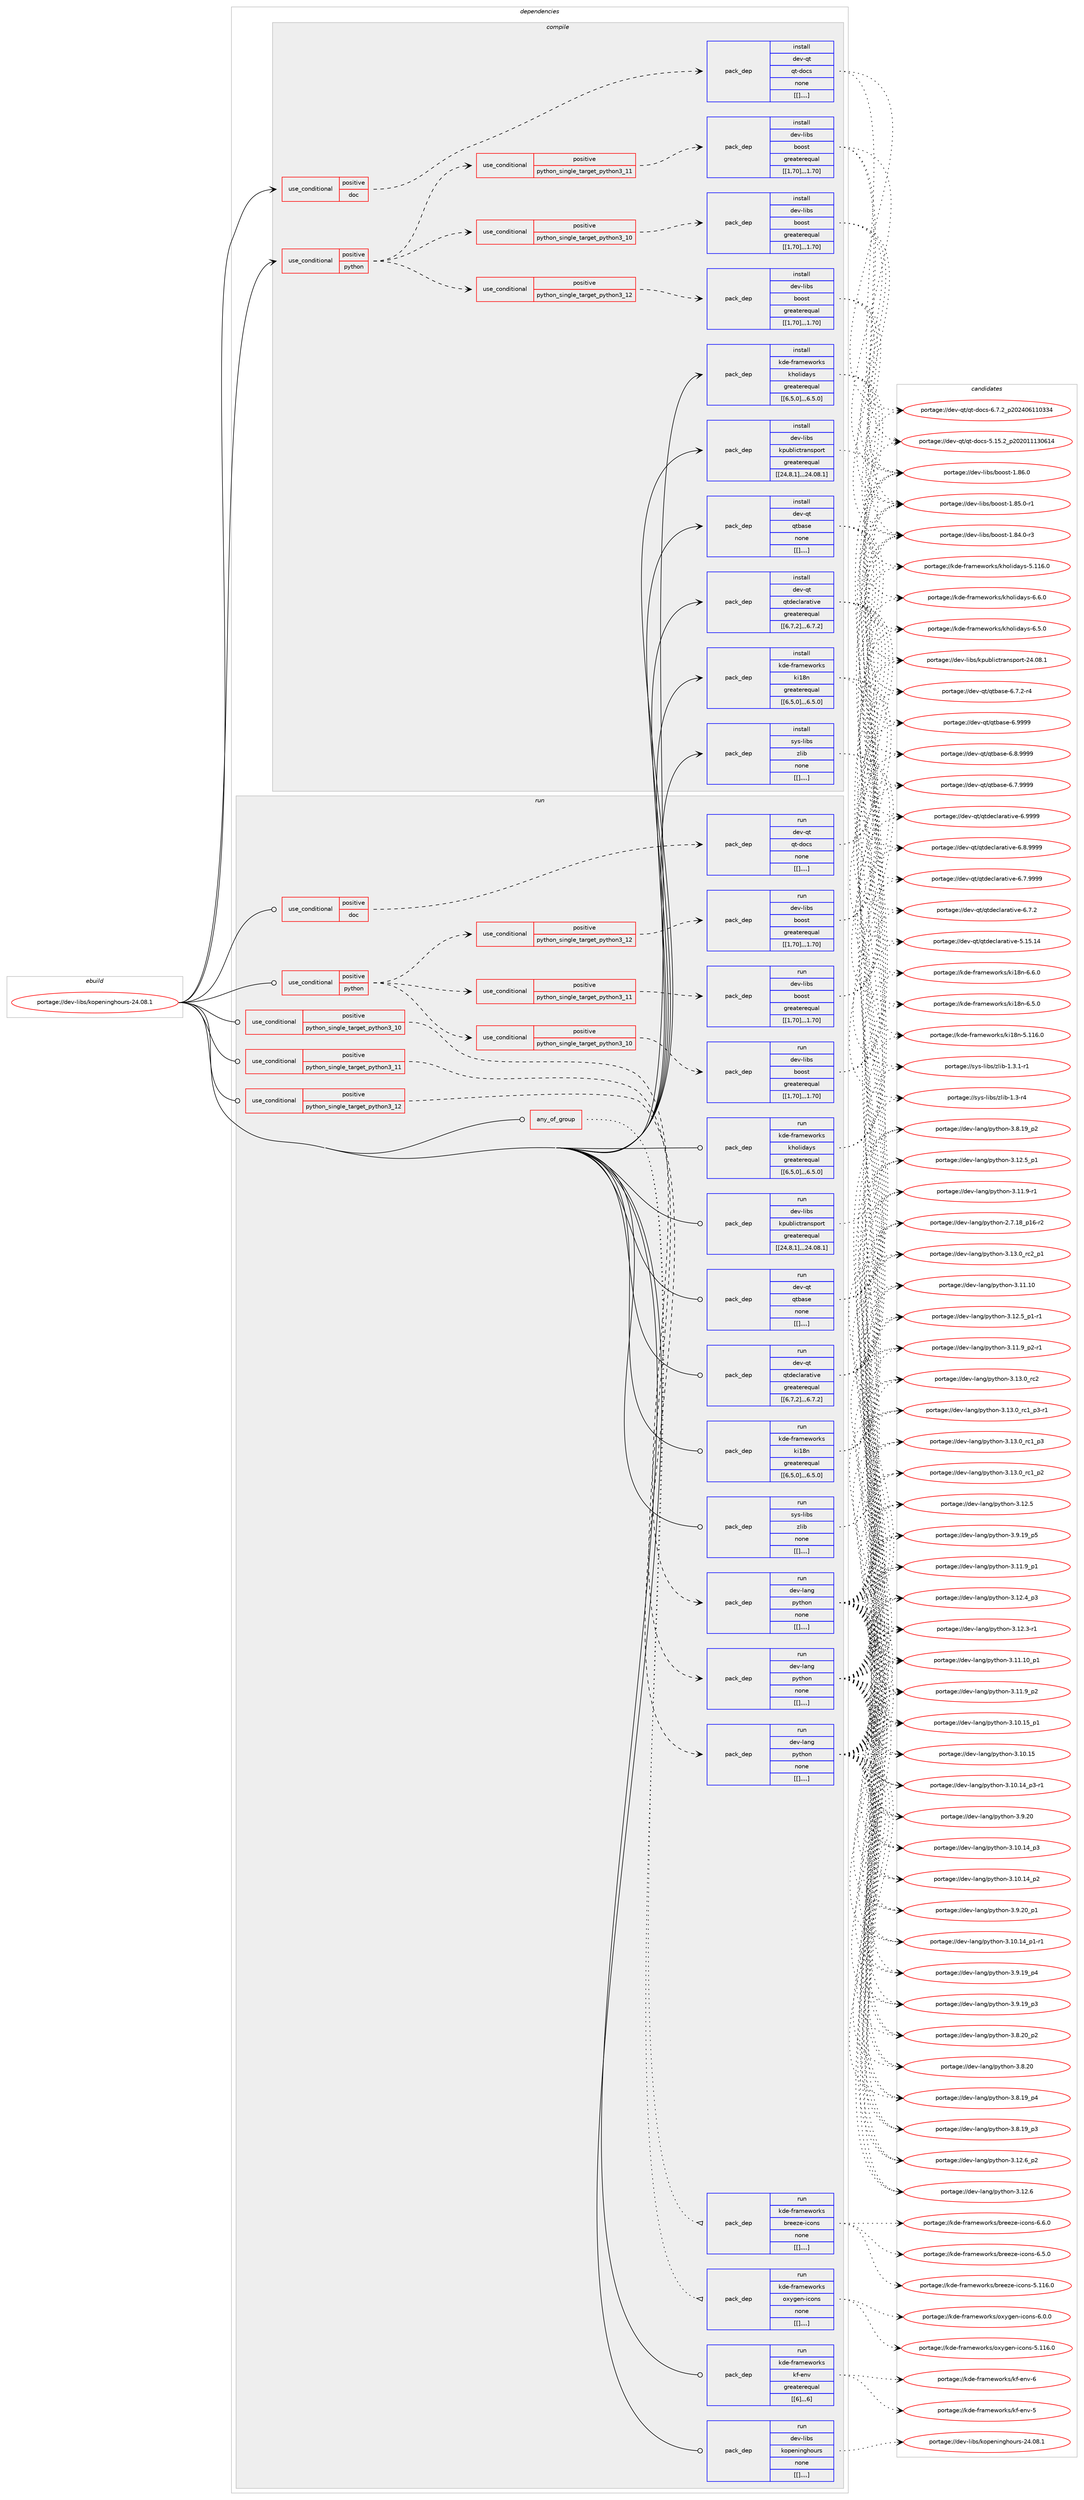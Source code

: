 digraph prolog {

# *************
# Graph options
# *************

newrank=true;
concentrate=true;
compound=true;
graph [rankdir=LR,fontname=Helvetica,fontsize=10,ranksep=1.5];#, ranksep=2.5, nodesep=0.2];
edge  [arrowhead=vee];
node  [fontname=Helvetica,fontsize=10];

# **********
# The ebuild
# **********

subgraph cluster_leftcol {
color=gray;
label=<<i>ebuild</i>>;
id [label="portage://dev-libs/kopeninghours-24.08.1", color=red, width=4, href="../dev-libs/kopeninghours-24.08.1.svg"];
}

# ****************
# The dependencies
# ****************

subgraph cluster_midcol {
color=gray;
label=<<i>dependencies</i>>;
subgraph cluster_compile {
fillcolor="#eeeeee";
style=filled;
label=<<i>compile</i>>;
subgraph cond27352 {
dependency110201 [label=<<TABLE BORDER="0" CELLBORDER="1" CELLSPACING="0" CELLPADDING="4"><TR><TD ROWSPAN="3" CELLPADDING="10">use_conditional</TD></TR><TR><TD>positive</TD></TR><TR><TD>doc</TD></TR></TABLE>>, shape=none, color=red];
subgraph pack81706 {
dependency110202 [label=<<TABLE BORDER="0" CELLBORDER="1" CELLSPACING="0" CELLPADDING="4" WIDTH="220"><TR><TD ROWSPAN="6" CELLPADDING="30">pack_dep</TD></TR><TR><TD WIDTH="110">install</TD></TR><TR><TD>dev-qt</TD></TR><TR><TD>qt-docs</TD></TR><TR><TD>none</TD></TR><TR><TD>[[],,,,]</TD></TR></TABLE>>, shape=none, color=blue];
}
dependency110201:e -> dependency110202:w [weight=20,style="dashed",arrowhead="vee"];
}
id:e -> dependency110201:w [weight=20,style="solid",arrowhead="vee"];
subgraph cond27353 {
dependency110203 [label=<<TABLE BORDER="0" CELLBORDER="1" CELLSPACING="0" CELLPADDING="4"><TR><TD ROWSPAN="3" CELLPADDING="10">use_conditional</TD></TR><TR><TD>positive</TD></TR><TR><TD>python</TD></TR></TABLE>>, shape=none, color=red];
subgraph cond27354 {
dependency110204 [label=<<TABLE BORDER="0" CELLBORDER="1" CELLSPACING="0" CELLPADDING="4"><TR><TD ROWSPAN="3" CELLPADDING="10">use_conditional</TD></TR><TR><TD>positive</TD></TR><TR><TD>python_single_target_python3_10</TD></TR></TABLE>>, shape=none, color=red];
subgraph pack81707 {
dependency110205 [label=<<TABLE BORDER="0" CELLBORDER="1" CELLSPACING="0" CELLPADDING="4" WIDTH="220"><TR><TD ROWSPAN="6" CELLPADDING="30">pack_dep</TD></TR><TR><TD WIDTH="110">install</TD></TR><TR><TD>dev-libs</TD></TR><TR><TD>boost</TD></TR><TR><TD>greaterequal</TD></TR><TR><TD>[[1,70],,,1.70]</TD></TR></TABLE>>, shape=none, color=blue];
}
dependency110204:e -> dependency110205:w [weight=20,style="dashed",arrowhead="vee"];
}
dependency110203:e -> dependency110204:w [weight=20,style="dashed",arrowhead="vee"];
subgraph cond27355 {
dependency110206 [label=<<TABLE BORDER="0" CELLBORDER="1" CELLSPACING="0" CELLPADDING="4"><TR><TD ROWSPAN="3" CELLPADDING="10">use_conditional</TD></TR><TR><TD>positive</TD></TR><TR><TD>python_single_target_python3_11</TD></TR></TABLE>>, shape=none, color=red];
subgraph pack81708 {
dependency110207 [label=<<TABLE BORDER="0" CELLBORDER="1" CELLSPACING="0" CELLPADDING="4" WIDTH="220"><TR><TD ROWSPAN="6" CELLPADDING="30">pack_dep</TD></TR><TR><TD WIDTH="110">install</TD></TR><TR><TD>dev-libs</TD></TR><TR><TD>boost</TD></TR><TR><TD>greaterequal</TD></TR><TR><TD>[[1,70],,,1.70]</TD></TR></TABLE>>, shape=none, color=blue];
}
dependency110206:e -> dependency110207:w [weight=20,style="dashed",arrowhead="vee"];
}
dependency110203:e -> dependency110206:w [weight=20,style="dashed",arrowhead="vee"];
subgraph cond27356 {
dependency110208 [label=<<TABLE BORDER="0" CELLBORDER="1" CELLSPACING="0" CELLPADDING="4"><TR><TD ROWSPAN="3" CELLPADDING="10">use_conditional</TD></TR><TR><TD>positive</TD></TR><TR><TD>python_single_target_python3_12</TD></TR></TABLE>>, shape=none, color=red];
subgraph pack81709 {
dependency110209 [label=<<TABLE BORDER="0" CELLBORDER="1" CELLSPACING="0" CELLPADDING="4" WIDTH="220"><TR><TD ROWSPAN="6" CELLPADDING="30">pack_dep</TD></TR><TR><TD WIDTH="110">install</TD></TR><TR><TD>dev-libs</TD></TR><TR><TD>boost</TD></TR><TR><TD>greaterequal</TD></TR><TR><TD>[[1,70],,,1.70]</TD></TR></TABLE>>, shape=none, color=blue];
}
dependency110208:e -> dependency110209:w [weight=20,style="dashed",arrowhead="vee"];
}
dependency110203:e -> dependency110208:w [weight=20,style="dashed",arrowhead="vee"];
}
id:e -> dependency110203:w [weight=20,style="solid",arrowhead="vee"];
subgraph pack81710 {
dependency110210 [label=<<TABLE BORDER="0" CELLBORDER="1" CELLSPACING="0" CELLPADDING="4" WIDTH="220"><TR><TD ROWSPAN="6" CELLPADDING="30">pack_dep</TD></TR><TR><TD WIDTH="110">install</TD></TR><TR><TD>dev-libs</TD></TR><TR><TD>kpublictransport</TD></TR><TR><TD>greaterequal</TD></TR><TR><TD>[[24,8,1],,,24.08.1]</TD></TR></TABLE>>, shape=none, color=blue];
}
id:e -> dependency110210:w [weight=20,style="solid",arrowhead="vee"];
subgraph pack81711 {
dependency110211 [label=<<TABLE BORDER="0" CELLBORDER="1" CELLSPACING="0" CELLPADDING="4" WIDTH="220"><TR><TD ROWSPAN="6" CELLPADDING="30">pack_dep</TD></TR><TR><TD WIDTH="110">install</TD></TR><TR><TD>dev-qt</TD></TR><TR><TD>qtbase</TD></TR><TR><TD>none</TD></TR><TR><TD>[[],,,,]</TD></TR></TABLE>>, shape=none, color=blue];
}
id:e -> dependency110211:w [weight=20,style="solid",arrowhead="vee"];
subgraph pack81712 {
dependency110212 [label=<<TABLE BORDER="0" CELLBORDER="1" CELLSPACING="0" CELLPADDING="4" WIDTH="220"><TR><TD ROWSPAN="6" CELLPADDING="30">pack_dep</TD></TR><TR><TD WIDTH="110">install</TD></TR><TR><TD>dev-qt</TD></TR><TR><TD>qtdeclarative</TD></TR><TR><TD>greaterequal</TD></TR><TR><TD>[[6,7,2],,,6.7.2]</TD></TR></TABLE>>, shape=none, color=blue];
}
id:e -> dependency110212:w [weight=20,style="solid",arrowhead="vee"];
subgraph pack81713 {
dependency110213 [label=<<TABLE BORDER="0" CELLBORDER="1" CELLSPACING="0" CELLPADDING="4" WIDTH="220"><TR><TD ROWSPAN="6" CELLPADDING="30">pack_dep</TD></TR><TR><TD WIDTH="110">install</TD></TR><TR><TD>kde-frameworks</TD></TR><TR><TD>kholidays</TD></TR><TR><TD>greaterequal</TD></TR><TR><TD>[[6,5,0],,,6.5.0]</TD></TR></TABLE>>, shape=none, color=blue];
}
id:e -> dependency110213:w [weight=20,style="solid",arrowhead="vee"];
subgraph pack81714 {
dependency110214 [label=<<TABLE BORDER="0" CELLBORDER="1" CELLSPACING="0" CELLPADDING="4" WIDTH="220"><TR><TD ROWSPAN="6" CELLPADDING="30">pack_dep</TD></TR><TR><TD WIDTH="110">install</TD></TR><TR><TD>kde-frameworks</TD></TR><TR><TD>ki18n</TD></TR><TR><TD>greaterequal</TD></TR><TR><TD>[[6,5,0],,,6.5.0]</TD></TR></TABLE>>, shape=none, color=blue];
}
id:e -> dependency110214:w [weight=20,style="solid",arrowhead="vee"];
subgraph pack81715 {
dependency110215 [label=<<TABLE BORDER="0" CELLBORDER="1" CELLSPACING="0" CELLPADDING="4" WIDTH="220"><TR><TD ROWSPAN="6" CELLPADDING="30">pack_dep</TD></TR><TR><TD WIDTH="110">install</TD></TR><TR><TD>sys-libs</TD></TR><TR><TD>zlib</TD></TR><TR><TD>none</TD></TR><TR><TD>[[],,,,]</TD></TR></TABLE>>, shape=none, color=blue];
}
id:e -> dependency110215:w [weight=20,style="solid",arrowhead="vee"];
}
subgraph cluster_compileandrun {
fillcolor="#eeeeee";
style=filled;
label=<<i>compile and run</i>>;
}
subgraph cluster_run {
fillcolor="#eeeeee";
style=filled;
label=<<i>run</i>>;
subgraph any993 {
dependency110216 [label=<<TABLE BORDER="0" CELLBORDER="1" CELLSPACING="0" CELLPADDING="4"><TR><TD CELLPADDING="10">any_of_group</TD></TR></TABLE>>, shape=none, color=red];subgraph pack81716 {
dependency110217 [label=<<TABLE BORDER="0" CELLBORDER="1" CELLSPACING="0" CELLPADDING="4" WIDTH="220"><TR><TD ROWSPAN="6" CELLPADDING="30">pack_dep</TD></TR><TR><TD WIDTH="110">run</TD></TR><TR><TD>kde-frameworks</TD></TR><TR><TD>breeze-icons</TD></TR><TR><TD>none</TD></TR><TR><TD>[[],,,,]</TD></TR></TABLE>>, shape=none, color=blue];
}
dependency110216:e -> dependency110217:w [weight=20,style="dotted",arrowhead="oinv"];
subgraph pack81717 {
dependency110218 [label=<<TABLE BORDER="0" CELLBORDER="1" CELLSPACING="0" CELLPADDING="4" WIDTH="220"><TR><TD ROWSPAN="6" CELLPADDING="30">pack_dep</TD></TR><TR><TD WIDTH="110">run</TD></TR><TR><TD>kde-frameworks</TD></TR><TR><TD>oxygen-icons</TD></TR><TR><TD>none</TD></TR><TR><TD>[[],,,,]</TD></TR></TABLE>>, shape=none, color=blue];
}
dependency110216:e -> dependency110218:w [weight=20,style="dotted",arrowhead="oinv"];
}
id:e -> dependency110216:w [weight=20,style="solid",arrowhead="odot"];
subgraph cond27357 {
dependency110219 [label=<<TABLE BORDER="0" CELLBORDER="1" CELLSPACING="0" CELLPADDING="4"><TR><TD ROWSPAN="3" CELLPADDING="10">use_conditional</TD></TR><TR><TD>positive</TD></TR><TR><TD>doc</TD></TR></TABLE>>, shape=none, color=red];
subgraph pack81718 {
dependency110220 [label=<<TABLE BORDER="0" CELLBORDER="1" CELLSPACING="0" CELLPADDING="4" WIDTH="220"><TR><TD ROWSPAN="6" CELLPADDING="30">pack_dep</TD></TR><TR><TD WIDTH="110">run</TD></TR><TR><TD>dev-qt</TD></TR><TR><TD>qt-docs</TD></TR><TR><TD>none</TD></TR><TR><TD>[[],,,,]</TD></TR></TABLE>>, shape=none, color=blue];
}
dependency110219:e -> dependency110220:w [weight=20,style="dashed",arrowhead="vee"];
}
id:e -> dependency110219:w [weight=20,style="solid",arrowhead="odot"];
subgraph cond27358 {
dependency110221 [label=<<TABLE BORDER="0" CELLBORDER="1" CELLSPACING="0" CELLPADDING="4"><TR><TD ROWSPAN="3" CELLPADDING="10">use_conditional</TD></TR><TR><TD>positive</TD></TR><TR><TD>python</TD></TR></TABLE>>, shape=none, color=red];
subgraph cond27359 {
dependency110222 [label=<<TABLE BORDER="0" CELLBORDER="1" CELLSPACING="0" CELLPADDING="4"><TR><TD ROWSPAN="3" CELLPADDING="10">use_conditional</TD></TR><TR><TD>positive</TD></TR><TR><TD>python_single_target_python3_10</TD></TR></TABLE>>, shape=none, color=red];
subgraph pack81719 {
dependency110223 [label=<<TABLE BORDER="0" CELLBORDER="1" CELLSPACING="0" CELLPADDING="4" WIDTH="220"><TR><TD ROWSPAN="6" CELLPADDING="30">pack_dep</TD></TR><TR><TD WIDTH="110">run</TD></TR><TR><TD>dev-libs</TD></TR><TR><TD>boost</TD></TR><TR><TD>greaterequal</TD></TR><TR><TD>[[1,70],,,1.70]</TD></TR></TABLE>>, shape=none, color=blue];
}
dependency110222:e -> dependency110223:w [weight=20,style="dashed",arrowhead="vee"];
}
dependency110221:e -> dependency110222:w [weight=20,style="dashed",arrowhead="vee"];
subgraph cond27360 {
dependency110224 [label=<<TABLE BORDER="0" CELLBORDER="1" CELLSPACING="0" CELLPADDING="4"><TR><TD ROWSPAN="3" CELLPADDING="10">use_conditional</TD></TR><TR><TD>positive</TD></TR><TR><TD>python_single_target_python3_11</TD></TR></TABLE>>, shape=none, color=red];
subgraph pack81720 {
dependency110225 [label=<<TABLE BORDER="0" CELLBORDER="1" CELLSPACING="0" CELLPADDING="4" WIDTH="220"><TR><TD ROWSPAN="6" CELLPADDING="30">pack_dep</TD></TR><TR><TD WIDTH="110">run</TD></TR><TR><TD>dev-libs</TD></TR><TR><TD>boost</TD></TR><TR><TD>greaterequal</TD></TR><TR><TD>[[1,70],,,1.70]</TD></TR></TABLE>>, shape=none, color=blue];
}
dependency110224:e -> dependency110225:w [weight=20,style="dashed",arrowhead="vee"];
}
dependency110221:e -> dependency110224:w [weight=20,style="dashed",arrowhead="vee"];
subgraph cond27361 {
dependency110226 [label=<<TABLE BORDER="0" CELLBORDER="1" CELLSPACING="0" CELLPADDING="4"><TR><TD ROWSPAN="3" CELLPADDING="10">use_conditional</TD></TR><TR><TD>positive</TD></TR><TR><TD>python_single_target_python3_12</TD></TR></TABLE>>, shape=none, color=red];
subgraph pack81721 {
dependency110227 [label=<<TABLE BORDER="0" CELLBORDER="1" CELLSPACING="0" CELLPADDING="4" WIDTH="220"><TR><TD ROWSPAN="6" CELLPADDING="30">pack_dep</TD></TR><TR><TD WIDTH="110">run</TD></TR><TR><TD>dev-libs</TD></TR><TR><TD>boost</TD></TR><TR><TD>greaterequal</TD></TR><TR><TD>[[1,70],,,1.70]</TD></TR></TABLE>>, shape=none, color=blue];
}
dependency110226:e -> dependency110227:w [weight=20,style="dashed",arrowhead="vee"];
}
dependency110221:e -> dependency110226:w [weight=20,style="dashed",arrowhead="vee"];
}
id:e -> dependency110221:w [weight=20,style="solid",arrowhead="odot"];
subgraph cond27362 {
dependency110228 [label=<<TABLE BORDER="0" CELLBORDER="1" CELLSPACING="0" CELLPADDING="4"><TR><TD ROWSPAN="3" CELLPADDING="10">use_conditional</TD></TR><TR><TD>positive</TD></TR><TR><TD>python_single_target_python3_10</TD></TR></TABLE>>, shape=none, color=red];
subgraph pack81722 {
dependency110229 [label=<<TABLE BORDER="0" CELLBORDER="1" CELLSPACING="0" CELLPADDING="4" WIDTH="220"><TR><TD ROWSPAN="6" CELLPADDING="30">pack_dep</TD></TR><TR><TD WIDTH="110">run</TD></TR><TR><TD>dev-lang</TD></TR><TR><TD>python</TD></TR><TR><TD>none</TD></TR><TR><TD>[[],,,,]</TD></TR></TABLE>>, shape=none, color=blue];
}
dependency110228:e -> dependency110229:w [weight=20,style="dashed",arrowhead="vee"];
}
id:e -> dependency110228:w [weight=20,style="solid",arrowhead="odot"];
subgraph cond27363 {
dependency110230 [label=<<TABLE BORDER="0" CELLBORDER="1" CELLSPACING="0" CELLPADDING="4"><TR><TD ROWSPAN="3" CELLPADDING="10">use_conditional</TD></TR><TR><TD>positive</TD></TR><TR><TD>python_single_target_python3_11</TD></TR></TABLE>>, shape=none, color=red];
subgraph pack81723 {
dependency110231 [label=<<TABLE BORDER="0" CELLBORDER="1" CELLSPACING="0" CELLPADDING="4" WIDTH="220"><TR><TD ROWSPAN="6" CELLPADDING="30">pack_dep</TD></TR><TR><TD WIDTH="110">run</TD></TR><TR><TD>dev-lang</TD></TR><TR><TD>python</TD></TR><TR><TD>none</TD></TR><TR><TD>[[],,,,]</TD></TR></TABLE>>, shape=none, color=blue];
}
dependency110230:e -> dependency110231:w [weight=20,style="dashed",arrowhead="vee"];
}
id:e -> dependency110230:w [weight=20,style="solid",arrowhead="odot"];
subgraph cond27364 {
dependency110232 [label=<<TABLE BORDER="0" CELLBORDER="1" CELLSPACING="0" CELLPADDING="4"><TR><TD ROWSPAN="3" CELLPADDING="10">use_conditional</TD></TR><TR><TD>positive</TD></TR><TR><TD>python_single_target_python3_12</TD></TR></TABLE>>, shape=none, color=red];
subgraph pack81724 {
dependency110233 [label=<<TABLE BORDER="0" CELLBORDER="1" CELLSPACING="0" CELLPADDING="4" WIDTH="220"><TR><TD ROWSPAN="6" CELLPADDING="30">pack_dep</TD></TR><TR><TD WIDTH="110">run</TD></TR><TR><TD>dev-lang</TD></TR><TR><TD>python</TD></TR><TR><TD>none</TD></TR><TR><TD>[[],,,,]</TD></TR></TABLE>>, shape=none, color=blue];
}
dependency110232:e -> dependency110233:w [weight=20,style="dashed",arrowhead="vee"];
}
id:e -> dependency110232:w [weight=20,style="solid",arrowhead="odot"];
subgraph pack81725 {
dependency110234 [label=<<TABLE BORDER="0" CELLBORDER="1" CELLSPACING="0" CELLPADDING="4" WIDTH="220"><TR><TD ROWSPAN="6" CELLPADDING="30">pack_dep</TD></TR><TR><TD WIDTH="110">run</TD></TR><TR><TD>dev-libs</TD></TR><TR><TD>kpublictransport</TD></TR><TR><TD>greaterequal</TD></TR><TR><TD>[[24,8,1],,,24.08.1]</TD></TR></TABLE>>, shape=none, color=blue];
}
id:e -> dependency110234:w [weight=20,style="solid",arrowhead="odot"];
subgraph pack81726 {
dependency110235 [label=<<TABLE BORDER="0" CELLBORDER="1" CELLSPACING="0" CELLPADDING="4" WIDTH="220"><TR><TD ROWSPAN="6" CELLPADDING="30">pack_dep</TD></TR><TR><TD WIDTH="110">run</TD></TR><TR><TD>dev-qt</TD></TR><TR><TD>qtbase</TD></TR><TR><TD>none</TD></TR><TR><TD>[[],,,,]</TD></TR></TABLE>>, shape=none, color=blue];
}
id:e -> dependency110235:w [weight=20,style="solid",arrowhead="odot"];
subgraph pack81727 {
dependency110236 [label=<<TABLE BORDER="0" CELLBORDER="1" CELLSPACING="0" CELLPADDING="4" WIDTH="220"><TR><TD ROWSPAN="6" CELLPADDING="30">pack_dep</TD></TR><TR><TD WIDTH="110">run</TD></TR><TR><TD>dev-qt</TD></TR><TR><TD>qtdeclarative</TD></TR><TR><TD>greaterequal</TD></TR><TR><TD>[[6,7,2],,,6.7.2]</TD></TR></TABLE>>, shape=none, color=blue];
}
id:e -> dependency110236:w [weight=20,style="solid",arrowhead="odot"];
subgraph pack81728 {
dependency110237 [label=<<TABLE BORDER="0" CELLBORDER="1" CELLSPACING="0" CELLPADDING="4" WIDTH="220"><TR><TD ROWSPAN="6" CELLPADDING="30">pack_dep</TD></TR><TR><TD WIDTH="110">run</TD></TR><TR><TD>kde-frameworks</TD></TR><TR><TD>kf-env</TD></TR><TR><TD>greaterequal</TD></TR><TR><TD>[[6],,,6]</TD></TR></TABLE>>, shape=none, color=blue];
}
id:e -> dependency110237:w [weight=20,style="solid",arrowhead="odot"];
subgraph pack81729 {
dependency110238 [label=<<TABLE BORDER="0" CELLBORDER="1" CELLSPACING="0" CELLPADDING="4" WIDTH="220"><TR><TD ROWSPAN="6" CELLPADDING="30">pack_dep</TD></TR><TR><TD WIDTH="110">run</TD></TR><TR><TD>kde-frameworks</TD></TR><TR><TD>kholidays</TD></TR><TR><TD>greaterequal</TD></TR><TR><TD>[[6,5,0],,,6.5.0]</TD></TR></TABLE>>, shape=none, color=blue];
}
id:e -> dependency110238:w [weight=20,style="solid",arrowhead="odot"];
subgraph pack81730 {
dependency110239 [label=<<TABLE BORDER="0" CELLBORDER="1" CELLSPACING="0" CELLPADDING="4" WIDTH="220"><TR><TD ROWSPAN="6" CELLPADDING="30">pack_dep</TD></TR><TR><TD WIDTH="110">run</TD></TR><TR><TD>kde-frameworks</TD></TR><TR><TD>ki18n</TD></TR><TR><TD>greaterequal</TD></TR><TR><TD>[[6,5,0],,,6.5.0]</TD></TR></TABLE>>, shape=none, color=blue];
}
id:e -> dependency110239:w [weight=20,style="solid",arrowhead="odot"];
subgraph pack81731 {
dependency110240 [label=<<TABLE BORDER="0" CELLBORDER="1" CELLSPACING="0" CELLPADDING="4" WIDTH="220"><TR><TD ROWSPAN="6" CELLPADDING="30">pack_dep</TD></TR><TR><TD WIDTH="110">run</TD></TR><TR><TD>sys-libs</TD></TR><TR><TD>zlib</TD></TR><TR><TD>none</TD></TR><TR><TD>[[],,,,]</TD></TR></TABLE>>, shape=none, color=blue];
}
id:e -> dependency110240:w [weight=20,style="solid",arrowhead="odot"];
subgraph pack81732 {
dependency110241 [label=<<TABLE BORDER="0" CELLBORDER="1" CELLSPACING="0" CELLPADDING="4" WIDTH="220"><TR><TD ROWSPAN="6" CELLPADDING="30">pack_dep</TD></TR><TR><TD WIDTH="110">run</TD></TR><TR><TD>dev-libs</TD></TR><TR><TD>kopeninghours</TD></TR><TR><TD>none</TD></TR><TR><TD>[[],,,,]</TD></TR></TABLE>>, shape=none, color=blue];
}
id:e -> dependency110241:w [weight=20,style="solid",arrowhead="odot"];
}
}

# **************
# The candidates
# **************

subgraph cluster_choices {
rank=same;
color=gray;
label=<<i>candidates</i>>;

subgraph choice81706 {
color=black;
nodesep=1;
choice1001011184511311647113116451001119911545544655465095112504850524854494948515152 [label="portage://dev-qt/qt-docs-6.7.2_p202406110334", color=red, width=4,href="../dev-qt/qt-docs-6.7.2_p202406110334.svg"];
choice100101118451131164711311645100111991154553464953465095112504850484949495148544952 [label="portage://dev-qt/qt-docs-5.15.2_p202011130614", color=red, width=4,href="../dev-qt/qt-docs-5.15.2_p202011130614.svg"];
dependency110202:e -> choice1001011184511311647113116451001119911545544655465095112504850524854494948515152:w [style=dotted,weight="100"];
dependency110202:e -> choice100101118451131164711311645100111991154553464953465095112504850484949495148544952:w [style=dotted,weight="100"];
}
subgraph choice81707 {
color=black;
nodesep=1;
choice1001011184510810598115479811111111511645494656544648 [label="portage://dev-libs/boost-1.86.0", color=red, width=4,href="../dev-libs/boost-1.86.0.svg"];
choice10010111845108105981154798111111115116454946565346484511449 [label="portage://dev-libs/boost-1.85.0-r1", color=red, width=4,href="../dev-libs/boost-1.85.0-r1.svg"];
choice10010111845108105981154798111111115116454946565246484511451 [label="portage://dev-libs/boost-1.84.0-r3", color=red, width=4,href="../dev-libs/boost-1.84.0-r3.svg"];
dependency110205:e -> choice1001011184510810598115479811111111511645494656544648:w [style=dotted,weight="100"];
dependency110205:e -> choice10010111845108105981154798111111115116454946565346484511449:w [style=dotted,weight="100"];
dependency110205:e -> choice10010111845108105981154798111111115116454946565246484511451:w [style=dotted,weight="100"];
}
subgraph choice81708 {
color=black;
nodesep=1;
choice1001011184510810598115479811111111511645494656544648 [label="portage://dev-libs/boost-1.86.0", color=red, width=4,href="../dev-libs/boost-1.86.0.svg"];
choice10010111845108105981154798111111115116454946565346484511449 [label="portage://dev-libs/boost-1.85.0-r1", color=red, width=4,href="../dev-libs/boost-1.85.0-r1.svg"];
choice10010111845108105981154798111111115116454946565246484511451 [label="portage://dev-libs/boost-1.84.0-r3", color=red, width=4,href="../dev-libs/boost-1.84.0-r3.svg"];
dependency110207:e -> choice1001011184510810598115479811111111511645494656544648:w [style=dotted,weight="100"];
dependency110207:e -> choice10010111845108105981154798111111115116454946565346484511449:w [style=dotted,weight="100"];
dependency110207:e -> choice10010111845108105981154798111111115116454946565246484511451:w [style=dotted,weight="100"];
}
subgraph choice81709 {
color=black;
nodesep=1;
choice1001011184510810598115479811111111511645494656544648 [label="portage://dev-libs/boost-1.86.0", color=red, width=4,href="../dev-libs/boost-1.86.0.svg"];
choice10010111845108105981154798111111115116454946565346484511449 [label="portage://dev-libs/boost-1.85.0-r1", color=red, width=4,href="../dev-libs/boost-1.85.0-r1.svg"];
choice10010111845108105981154798111111115116454946565246484511451 [label="portage://dev-libs/boost-1.84.0-r3", color=red, width=4,href="../dev-libs/boost-1.84.0-r3.svg"];
dependency110209:e -> choice1001011184510810598115479811111111511645494656544648:w [style=dotted,weight="100"];
dependency110209:e -> choice10010111845108105981154798111111115116454946565346484511449:w [style=dotted,weight="100"];
dependency110209:e -> choice10010111845108105981154798111111115116454946565246484511451:w [style=dotted,weight="100"];
}
subgraph choice81710 {
color=black;
nodesep=1;
choice1001011184510810598115471071121179810810599116114971101151121111141164550524648564649 [label="portage://dev-libs/kpublictransport-24.08.1", color=red, width=4,href="../dev-libs/kpublictransport-24.08.1.svg"];
dependency110210:e -> choice1001011184510810598115471071121179810810599116114971101151121111141164550524648564649:w [style=dotted,weight="100"];
}
subgraph choice81711 {
color=black;
nodesep=1;
choice1001011184511311647113116989711510145544657575757 [label="portage://dev-qt/qtbase-6.9999", color=red, width=4,href="../dev-qt/qtbase-6.9999.svg"];
choice10010111845113116471131169897115101455446564657575757 [label="portage://dev-qt/qtbase-6.8.9999", color=red, width=4,href="../dev-qt/qtbase-6.8.9999.svg"];
choice10010111845113116471131169897115101455446554657575757 [label="portage://dev-qt/qtbase-6.7.9999", color=red, width=4,href="../dev-qt/qtbase-6.7.9999.svg"];
choice100101118451131164711311698971151014554465546504511452 [label="portage://dev-qt/qtbase-6.7.2-r4", color=red, width=4,href="../dev-qt/qtbase-6.7.2-r4.svg"];
dependency110211:e -> choice1001011184511311647113116989711510145544657575757:w [style=dotted,weight="100"];
dependency110211:e -> choice10010111845113116471131169897115101455446564657575757:w [style=dotted,weight="100"];
dependency110211:e -> choice10010111845113116471131169897115101455446554657575757:w [style=dotted,weight="100"];
dependency110211:e -> choice100101118451131164711311698971151014554465546504511452:w [style=dotted,weight="100"];
}
subgraph choice81712 {
color=black;
nodesep=1;
choice100101118451131164711311610010199108971149711610511810145544657575757 [label="portage://dev-qt/qtdeclarative-6.9999", color=red, width=4,href="../dev-qt/qtdeclarative-6.9999.svg"];
choice1001011184511311647113116100101991089711497116105118101455446564657575757 [label="portage://dev-qt/qtdeclarative-6.8.9999", color=red, width=4,href="../dev-qt/qtdeclarative-6.8.9999.svg"];
choice1001011184511311647113116100101991089711497116105118101455446554657575757 [label="portage://dev-qt/qtdeclarative-6.7.9999", color=red, width=4,href="../dev-qt/qtdeclarative-6.7.9999.svg"];
choice1001011184511311647113116100101991089711497116105118101455446554650 [label="portage://dev-qt/qtdeclarative-6.7.2", color=red, width=4,href="../dev-qt/qtdeclarative-6.7.2.svg"];
choice10010111845113116471131161001019910897114971161051181014553464953464952 [label="portage://dev-qt/qtdeclarative-5.15.14", color=red, width=4,href="../dev-qt/qtdeclarative-5.15.14.svg"];
dependency110212:e -> choice100101118451131164711311610010199108971149711610511810145544657575757:w [style=dotted,weight="100"];
dependency110212:e -> choice1001011184511311647113116100101991089711497116105118101455446564657575757:w [style=dotted,weight="100"];
dependency110212:e -> choice1001011184511311647113116100101991089711497116105118101455446554657575757:w [style=dotted,weight="100"];
dependency110212:e -> choice1001011184511311647113116100101991089711497116105118101455446554650:w [style=dotted,weight="100"];
dependency110212:e -> choice10010111845113116471131161001019910897114971161051181014553464953464952:w [style=dotted,weight="100"];
}
subgraph choice81713 {
color=black;
nodesep=1;
choice10710010145102114971091011191111141071154710710411110810510097121115455446544648 [label="portage://kde-frameworks/kholidays-6.6.0", color=red, width=4,href="../kde-frameworks/kholidays-6.6.0.svg"];
choice10710010145102114971091011191111141071154710710411110810510097121115455446534648 [label="portage://kde-frameworks/kholidays-6.5.0", color=red, width=4,href="../kde-frameworks/kholidays-6.5.0.svg"];
choice107100101451021149710910111911111410711547107104111108105100971211154553464949544648 [label="portage://kde-frameworks/kholidays-5.116.0", color=red, width=4,href="../kde-frameworks/kholidays-5.116.0.svg"];
dependency110213:e -> choice10710010145102114971091011191111141071154710710411110810510097121115455446544648:w [style=dotted,weight="100"];
dependency110213:e -> choice10710010145102114971091011191111141071154710710411110810510097121115455446534648:w [style=dotted,weight="100"];
dependency110213:e -> choice107100101451021149710910111911111410711547107104111108105100971211154553464949544648:w [style=dotted,weight="100"];
}
subgraph choice81714 {
color=black;
nodesep=1;
choice1071001014510211497109101119111114107115471071054956110455446544648 [label="portage://kde-frameworks/ki18n-6.6.0", color=red, width=4,href="../kde-frameworks/ki18n-6.6.0.svg"];
choice1071001014510211497109101119111114107115471071054956110455446534648 [label="portage://kde-frameworks/ki18n-6.5.0", color=red, width=4,href="../kde-frameworks/ki18n-6.5.0.svg"];
choice10710010145102114971091011191111141071154710710549561104553464949544648 [label="portage://kde-frameworks/ki18n-5.116.0", color=red, width=4,href="../kde-frameworks/ki18n-5.116.0.svg"];
dependency110214:e -> choice1071001014510211497109101119111114107115471071054956110455446544648:w [style=dotted,weight="100"];
dependency110214:e -> choice1071001014510211497109101119111114107115471071054956110455446534648:w [style=dotted,weight="100"];
dependency110214:e -> choice10710010145102114971091011191111141071154710710549561104553464949544648:w [style=dotted,weight="100"];
}
subgraph choice81715 {
color=black;
nodesep=1;
choice115121115451081059811547122108105984549465146494511449 [label="portage://sys-libs/zlib-1.3.1-r1", color=red, width=4,href="../sys-libs/zlib-1.3.1-r1.svg"];
choice11512111545108105981154712210810598454946514511452 [label="portage://sys-libs/zlib-1.3-r4", color=red, width=4,href="../sys-libs/zlib-1.3-r4.svg"];
dependency110215:e -> choice115121115451081059811547122108105984549465146494511449:w [style=dotted,weight="100"];
dependency110215:e -> choice11512111545108105981154712210810598454946514511452:w [style=dotted,weight="100"];
}
subgraph choice81716 {
color=black;
nodesep=1;
choice107100101451021149710910111911111410711547981141011011221014510599111110115455446544648 [label="portage://kde-frameworks/breeze-icons-6.6.0", color=red, width=4,href="../kde-frameworks/breeze-icons-6.6.0.svg"];
choice107100101451021149710910111911111410711547981141011011221014510599111110115455446534648 [label="portage://kde-frameworks/breeze-icons-6.5.0", color=red, width=4,href="../kde-frameworks/breeze-icons-6.5.0.svg"];
choice1071001014510211497109101119111114107115479811410110112210145105991111101154553464949544648 [label="portage://kde-frameworks/breeze-icons-5.116.0", color=red, width=4,href="../kde-frameworks/breeze-icons-5.116.0.svg"];
dependency110217:e -> choice107100101451021149710910111911111410711547981141011011221014510599111110115455446544648:w [style=dotted,weight="100"];
dependency110217:e -> choice107100101451021149710910111911111410711547981141011011221014510599111110115455446534648:w [style=dotted,weight="100"];
dependency110217:e -> choice1071001014510211497109101119111114107115479811410110112210145105991111101154553464949544648:w [style=dotted,weight="100"];
}
subgraph choice81717 {
color=black;
nodesep=1;
choice1071001014510211497109101119111114107115471111201211031011104510599111110115455446484648 [label="portage://kde-frameworks/oxygen-icons-6.0.0", color=red, width=4,href="../kde-frameworks/oxygen-icons-6.0.0.svg"];
choice10710010145102114971091011191111141071154711112012110310111045105991111101154553464949544648 [label="portage://kde-frameworks/oxygen-icons-5.116.0", color=red, width=4,href="../kde-frameworks/oxygen-icons-5.116.0.svg"];
dependency110218:e -> choice1071001014510211497109101119111114107115471111201211031011104510599111110115455446484648:w [style=dotted,weight="100"];
dependency110218:e -> choice10710010145102114971091011191111141071154711112012110310111045105991111101154553464949544648:w [style=dotted,weight="100"];
}
subgraph choice81718 {
color=black;
nodesep=1;
choice1001011184511311647113116451001119911545544655465095112504850524854494948515152 [label="portage://dev-qt/qt-docs-6.7.2_p202406110334", color=red, width=4,href="../dev-qt/qt-docs-6.7.2_p202406110334.svg"];
choice100101118451131164711311645100111991154553464953465095112504850484949495148544952 [label="portage://dev-qt/qt-docs-5.15.2_p202011130614", color=red, width=4,href="../dev-qt/qt-docs-5.15.2_p202011130614.svg"];
dependency110220:e -> choice1001011184511311647113116451001119911545544655465095112504850524854494948515152:w [style=dotted,weight="100"];
dependency110220:e -> choice100101118451131164711311645100111991154553464953465095112504850484949495148544952:w [style=dotted,weight="100"];
}
subgraph choice81719 {
color=black;
nodesep=1;
choice1001011184510810598115479811111111511645494656544648 [label="portage://dev-libs/boost-1.86.0", color=red, width=4,href="../dev-libs/boost-1.86.0.svg"];
choice10010111845108105981154798111111115116454946565346484511449 [label="portage://dev-libs/boost-1.85.0-r1", color=red, width=4,href="../dev-libs/boost-1.85.0-r1.svg"];
choice10010111845108105981154798111111115116454946565246484511451 [label="portage://dev-libs/boost-1.84.0-r3", color=red, width=4,href="../dev-libs/boost-1.84.0-r3.svg"];
dependency110223:e -> choice1001011184510810598115479811111111511645494656544648:w [style=dotted,weight="100"];
dependency110223:e -> choice10010111845108105981154798111111115116454946565346484511449:w [style=dotted,weight="100"];
dependency110223:e -> choice10010111845108105981154798111111115116454946565246484511451:w [style=dotted,weight="100"];
}
subgraph choice81720 {
color=black;
nodesep=1;
choice1001011184510810598115479811111111511645494656544648 [label="portage://dev-libs/boost-1.86.0", color=red, width=4,href="../dev-libs/boost-1.86.0.svg"];
choice10010111845108105981154798111111115116454946565346484511449 [label="portage://dev-libs/boost-1.85.0-r1", color=red, width=4,href="../dev-libs/boost-1.85.0-r1.svg"];
choice10010111845108105981154798111111115116454946565246484511451 [label="portage://dev-libs/boost-1.84.0-r3", color=red, width=4,href="../dev-libs/boost-1.84.0-r3.svg"];
dependency110225:e -> choice1001011184510810598115479811111111511645494656544648:w [style=dotted,weight="100"];
dependency110225:e -> choice10010111845108105981154798111111115116454946565346484511449:w [style=dotted,weight="100"];
dependency110225:e -> choice10010111845108105981154798111111115116454946565246484511451:w [style=dotted,weight="100"];
}
subgraph choice81721 {
color=black;
nodesep=1;
choice1001011184510810598115479811111111511645494656544648 [label="portage://dev-libs/boost-1.86.0", color=red, width=4,href="../dev-libs/boost-1.86.0.svg"];
choice10010111845108105981154798111111115116454946565346484511449 [label="portage://dev-libs/boost-1.85.0-r1", color=red, width=4,href="../dev-libs/boost-1.85.0-r1.svg"];
choice10010111845108105981154798111111115116454946565246484511451 [label="portage://dev-libs/boost-1.84.0-r3", color=red, width=4,href="../dev-libs/boost-1.84.0-r3.svg"];
dependency110227:e -> choice1001011184510810598115479811111111511645494656544648:w [style=dotted,weight="100"];
dependency110227:e -> choice10010111845108105981154798111111115116454946565346484511449:w [style=dotted,weight="100"];
dependency110227:e -> choice10010111845108105981154798111111115116454946565246484511451:w [style=dotted,weight="100"];
}
subgraph choice81722 {
color=black;
nodesep=1;
choice100101118451089711010347112121116104111110455146495146489511499509511249 [label="portage://dev-lang/python-3.13.0_rc2_p1", color=red, width=4,href="../dev-lang/python-3.13.0_rc2_p1.svg"];
choice10010111845108971101034711212111610411111045514649514648951149950 [label="portage://dev-lang/python-3.13.0_rc2", color=red, width=4,href="../dev-lang/python-3.13.0_rc2.svg"];
choice1001011184510897110103471121211161041111104551464951464895114994995112514511449 [label="portage://dev-lang/python-3.13.0_rc1_p3-r1", color=red, width=4,href="../dev-lang/python-3.13.0_rc1_p3-r1.svg"];
choice100101118451089711010347112121116104111110455146495146489511499499511251 [label="portage://dev-lang/python-3.13.0_rc1_p3", color=red, width=4,href="../dev-lang/python-3.13.0_rc1_p3.svg"];
choice100101118451089711010347112121116104111110455146495146489511499499511250 [label="portage://dev-lang/python-3.13.0_rc1_p2", color=red, width=4,href="../dev-lang/python-3.13.0_rc1_p2.svg"];
choice100101118451089711010347112121116104111110455146495046549511250 [label="portage://dev-lang/python-3.12.6_p2", color=red, width=4,href="../dev-lang/python-3.12.6_p2.svg"];
choice10010111845108971101034711212111610411111045514649504654 [label="portage://dev-lang/python-3.12.6", color=red, width=4,href="../dev-lang/python-3.12.6.svg"];
choice1001011184510897110103471121211161041111104551464950465395112494511449 [label="portage://dev-lang/python-3.12.5_p1-r1", color=red, width=4,href="../dev-lang/python-3.12.5_p1-r1.svg"];
choice100101118451089711010347112121116104111110455146495046539511249 [label="portage://dev-lang/python-3.12.5_p1", color=red, width=4,href="../dev-lang/python-3.12.5_p1.svg"];
choice10010111845108971101034711212111610411111045514649504653 [label="portage://dev-lang/python-3.12.5", color=red, width=4,href="../dev-lang/python-3.12.5.svg"];
choice100101118451089711010347112121116104111110455146495046529511251 [label="portage://dev-lang/python-3.12.4_p3", color=red, width=4,href="../dev-lang/python-3.12.4_p3.svg"];
choice100101118451089711010347112121116104111110455146495046514511449 [label="portage://dev-lang/python-3.12.3-r1", color=red, width=4,href="../dev-lang/python-3.12.3-r1.svg"];
choice10010111845108971101034711212111610411111045514649494649489511249 [label="portage://dev-lang/python-3.11.10_p1", color=red, width=4,href="../dev-lang/python-3.11.10_p1.svg"];
choice1001011184510897110103471121211161041111104551464949464948 [label="portage://dev-lang/python-3.11.10", color=red, width=4,href="../dev-lang/python-3.11.10.svg"];
choice1001011184510897110103471121211161041111104551464949465795112504511449 [label="portage://dev-lang/python-3.11.9_p2-r1", color=red, width=4,href="../dev-lang/python-3.11.9_p2-r1.svg"];
choice100101118451089711010347112121116104111110455146494946579511250 [label="portage://dev-lang/python-3.11.9_p2", color=red, width=4,href="../dev-lang/python-3.11.9_p2.svg"];
choice100101118451089711010347112121116104111110455146494946579511249 [label="portage://dev-lang/python-3.11.9_p1", color=red, width=4,href="../dev-lang/python-3.11.9_p1.svg"];
choice100101118451089711010347112121116104111110455146494946574511449 [label="portage://dev-lang/python-3.11.9-r1", color=red, width=4,href="../dev-lang/python-3.11.9-r1.svg"];
choice10010111845108971101034711212111610411111045514649484649539511249 [label="portage://dev-lang/python-3.10.15_p1", color=red, width=4,href="../dev-lang/python-3.10.15_p1.svg"];
choice1001011184510897110103471121211161041111104551464948464953 [label="portage://dev-lang/python-3.10.15", color=red, width=4,href="../dev-lang/python-3.10.15.svg"];
choice100101118451089711010347112121116104111110455146494846495295112514511449 [label="portage://dev-lang/python-3.10.14_p3-r1", color=red, width=4,href="../dev-lang/python-3.10.14_p3-r1.svg"];
choice10010111845108971101034711212111610411111045514649484649529511251 [label="portage://dev-lang/python-3.10.14_p3", color=red, width=4,href="../dev-lang/python-3.10.14_p3.svg"];
choice10010111845108971101034711212111610411111045514649484649529511250 [label="portage://dev-lang/python-3.10.14_p2", color=red, width=4,href="../dev-lang/python-3.10.14_p2.svg"];
choice100101118451089711010347112121116104111110455146494846495295112494511449 [label="portage://dev-lang/python-3.10.14_p1-r1", color=red, width=4,href="../dev-lang/python-3.10.14_p1-r1.svg"];
choice100101118451089711010347112121116104111110455146574650489511249 [label="portage://dev-lang/python-3.9.20_p1", color=red, width=4,href="../dev-lang/python-3.9.20_p1.svg"];
choice10010111845108971101034711212111610411111045514657465048 [label="portage://dev-lang/python-3.9.20", color=red, width=4,href="../dev-lang/python-3.9.20.svg"];
choice100101118451089711010347112121116104111110455146574649579511253 [label="portage://dev-lang/python-3.9.19_p5", color=red, width=4,href="../dev-lang/python-3.9.19_p5.svg"];
choice100101118451089711010347112121116104111110455146574649579511252 [label="portage://dev-lang/python-3.9.19_p4", color=red, width=4,href="../dev-lang/python-3.9.19_p4.svg"];
choice100101118451089711010347112121116104111110455146574649579511251 [label="portage://dev-lang/python-3.9.19_p3", color=red, width=4,href="../dev-lang/python-3.9.19_p3.svg"];
choice100101118451089711010347112121116104111110455146564650489511250 [label="portage://dev-lang/python-3.8.20_p2", color=red, width=4,href="../dev-lang/python-3.8.20_p2.svg"];
choice10010111845108971101034711212111610411111045514656465048 [label="portage://dev-lang/python-3.8.20", color=red, width=4,href="../dev-lang/python-3.8.20.svg"];
choice100101118451089711010347112121116104111110455146564649579511252 [label="portage://dev-lang/python-3.8.19_p4", color=red, width=4,href="../dev-lang/python-3.8.19_p4.svg"];
choice100101118451089711010347112121116104111110455146564649579511251 [label="portage://dev-lang/python-3.8.19_p3", color=red, width=4,href="../dev-lang/python-3.8.19_p3.svg"];
choice100101118451089711010347112121116104111110455146564649579511250 [label="portage://dev-lang/python-3.8.19_p2", color=red, width=4,href="../dev-lang/python-3.8.19_p2.svg"];
choice100101118451089711010347112121116104111110455046554649569511249544511450 [label="portage://dev-lang/python-2.7.18_p16-r2", color=red, width=4,href="../dev-lang/python-2.7.18_p16-r2.svg"];
dependency110229:e -> choice100101118451089711010347112121116104111110455146495146489511499509511249:w [style=dotted,weight="100"];
dependency110229:e -> choice10010111845108971101034711212111610411111045514649514648951149950:w [style=dotted,weight="100"];
dependency110229:e -> choice1001011184510897110103471121211161041111104551464951464895114994995112514511449:w [style=dotted,weight="100"];
dependency110229:e -> choice100101118451089711010347112121116104111110455146495146489511499499511251:w [style=dotted,weight="100"];
dependency110229:e -> choice100101118451089711010347112121116104111110455146495146489511499499511250:w [style=dotted,weight="100"];
dependency110229:e -> choice100101118451089711010347112121116104111110455146495046549511250:w [style=dotted,weight="100"];
dependency110229:e -> choice10010111845108971101034711212111610411111045514649504654:w [style=dotted,weight="100"];
dependency110229:e -> choice1001011184510897110103471121211161041111104551464950465395112494511449:w [style=dotted,weight="100"];
dependency110229:e -> choice100101118451089711010347112121116104111110455146495046539511249:w [style=dotted,weight="100"];
dependency110229:e -> choice10010111845108971101034711212111610411111045514649504653:w [style=dotted,weight="100"];
dependency110229:e -> choice100101118451089711010347112121116104111110455146495046529511251:w [style=dotted,weight="100"];
dependency110229:e -> choice100101118451089711010347112121116104111110455146495046514511449:w [style=dotted,weight="100"];
dependency110229:e -> choice10010111845108971101034711212111610411111045514649494649489511249:w [style=dotted,weight="100"];
dependency110229:e -> choice1001011184510897110103471121211161041111104551464949464948:w [style=dotted,weight="100"];
dependency110229:e -> choice1001011184510897110103471121211161041111104551464949465795112504511449:w [style=dotted,weight="100"];
dependency110229:e -> choice100101118451089711010347112121116104111110455146494946579511250:w [style=dotted,weight="100"];
dependency110229:e -> choice100101118451089711010347112121116104111110455146494946579511249:w [style=dotted,weight="100"];
dependency110229:e -> choice100101118451089711010347112121116104111110455146494946574511449:w [style=dotted,weight="100"];
dependency110229:e -> choice10010111845108971101034711212111610411111045514649484649539511249:w [style=dotted,weight="100"];
dependency110229:e -> choice1001011184510897110103471121211161041111104551464948464953:w [style=dotted,weight="100"];
dependency110229:e -> choice100101118451089711010347112121116104111110455146494846495295112514511449:w [style=dotted,weight="100"];
dependency110229:e -> choice10010111845108971101034711212111610411111045514649484649529511251:w [style=dotted,weight="100"];
dependency110229:e -> choice10010111845108971101034711212111610411111045514649484649529511250:w [style=dotted,weight="100"];
dependency110229:e -> choice100101118451089711010347112121116104111110455146494846495295112494511449:w [style=dotted,weight="100"];
dependency110229:e -> choice100101118451089711010347112121116104111110455146574650489511249:w [style=dotted,weight="100"];
dependency110229:e -> choice10010111845108971101034711212111610411111045514657465048:w [style=dotted,weight="100"];
dependency110229:e -> choice100101118451089711010347112121116104111110455146574649579511253:w [style=dotted,weight="100"];
dependency110229:e -> choice100101118451089711010347112121116104111110455146574649579511252:w [style=dotted,weight="100"];
dependency110229:e -> choice100101118451089711010347112121116104111110455146574649579511251:w [style=dotted,weight="100"];
dependency110229:e -> choice100101118451089711010347112121116104111110455146564650489511250:w [style=dotted,weight="100"];
dependency110229:e -> choice10010111845108971101034711212111610411111045514656465048:w [style=dotted,weight="100"];
dependency110229:e -> choice100101118451089711010347112121116104111110455146564649579511252:w [style=dotted,weight="100"];
dependency110229:e -> choice100101118451089711010347112121116104111110455146564649579511251:w [style=dotted,weight="100"];
dependency110229:e -> choice100101118451089711010347112121116104111110455146564649579511250:w [style=dotted,weight="100"];
dependency110229:e -> choice100101118451089711010347112121116104111110455046554649569511249544511450:w [style=dotted,weight="100"];
}
subgraph choice81723 {
color=black;
nodesep=1;
choice100101118451089711010347112121116104111110455146495146489511499509511249 [label="portage://dev-lang/python-3.13.0_rc2_p1", color=red, width=4,href="../dev-lang/python-3.13.0_rc2_p1.svg"];
choice10010111845108971101034711212111610411111045514649514648951149950 [label="portage://dev-lang/python-3.13.0_rc2", color=red, width=4,href="../dev-lang/python-3.13.0_rc2.svg"];
choice1001011184510897110103471121211161041111104551464951464895114994995112514511449 [label="portage://dev-lang/python-3.13.0_rc1_p3-r1", color=red, width=4,href="../dev-lang/python-3.13.0_rc1_p3-r1.svg"];
choice100101118451089711010347112121116104111110455146495146489511499499511251 [label="portage://dev-lang/python-3.13.0_rc1_p3", color=red, width=4,href="../dev-lang/python-3.13.0_rc1_p3.svg"];
choice100101118451089711010347112121116104111110455146495146489511499499511250 [label="portage://dev-lang/python-3.13.0_rc1_p2", color=red, width=4,href="../dev-lang/python-3.13.0_rc1_p2.svg"];
choice100101118451089711010347112121116104111110455146495046549511250 [label="portage://dev-lang/python-3.12.6_p2", color=red, width=4,href="../dev-lang/python-3.12.6_p2.svg"];
choice10010111845108971101034711212111610411111045514649504654 [label="portage://dev-lang/python-3.12.6", color=red, width=4,href="../dev-lang/python-3.12.6.svg"];
choice1001011184510897110103471121211161041111104551464950465395112494511449 [label="portage://dev-lang/python-3.12.5_p1-r1", color=red, width=4,href="../dev-lang/python-3.12.5_p1-r1.svg"];
choice100101118451089711010347112121116104111110455146495046539511249 [label="portage://dev-lang/python-3.12.5_p1", color=red, width=4,href="../dev-lang/python-3.12.5_p1.svg"];
choice10010111845108971101034711212111610411111045514649504653 [label="portage://dev-lang/python-3.12.5", color=red, width=4,href="../dev-lang/python-3.12.5.svg"];
choice100101118451089711010347112121116104111110455146495046529511251 [label="portage://dev-lang/python-3.12.4_p3", color=red, width=4,href="../dev-lang/python-3.12.4_p3.svg"];
choice100101118451089711010347112121116104111110455146495046514511449 [label="portage://dev-lang/python-3.12.3-r1", color=red, width=4,href="../dev-lang/python-3.12.3-r1.svg"];
choice10010111845108971101034711212111610411111045514649494649489511249 [label="portage://dev-lang/python-3.11.10_p1", color=red, width=4,href="../dev-lang/python-3.11.10_p1.svg"];
choice1001011184510897110103471121211161041111104551464949464948 [label="portage://dev-lang/python-3.11.10", color=red, width=4,href="../dev-lang/python-3.11.10.svg"];
choice1001011184510897110103471121211161041111104551464949465795112504511449 [label="portage://dev-lang/python-3.11.9_p2-r1", color=red, width=4,href="../dev-lang/python-3.11.9_p2-r1.svg"];
choice100101118451089711010347112121116104111110455146494946579511250 [label="portage://dev-lang/python-3.11.9_p2", color=red, width=4,href="../dev-lang/python-3.11.9_p2.svg"];
choice100101118451089711010347112121116104111110455146494946579511249 [label="portage://dev-lang/python-3.11.9_p1", color=red, width=4,href="../dev-lang/python-3.11.9_p1.svg"];
choice100101118451089711010347112121116104111110455146494946574511449 [label="portage://dev-lang/python-3.11.9-r1", color=red, width=4,href="../dev-lang/python-3.11.9-r1.svg"];
choice10010111845108971101034711212111610411111045514649484649539511249 [label="portage://dev-lang/python-3.10.15_p1", color=red, width=4,href="../dev-lang/python-3.10.15_p1.svg"];
choice1001011184510897110103471121211161041111104551464948464953 [label="portage://dev-lang/python-3.10.15", color=red, width=4,href="../dev-lang/python-3.10.15.svg"];
choice100101118451089711010347112121116104111110455146494846495295112514511449 [label="portage://dev-lang/python-3.10.14_p3-r1", color=red, width=4,href="../dev-lang/python-3.10.14_p3-r1.svg"];
choice10010111845108971101034711212111610411111045514649484649529511251 [label="portage://dev-lang/python-3.10.14_p3", color=red, width=4,href="../dev-lang/python-3.10.14_p3.svg"];
choice10010111845108971101034711212111610411111045514649484649529511250 [label="portage://dev-lang/python-3.10.14_p2", color=red, width=4,href="../dev-lang/python-3.10.14_p2.svg"];
choice100101118451089711010347112121116104111110455146494846495295112494511449 [label="portage://dev-lang/python-3.10.14_p1-r1", color=red, width=4,href="../dev-lang/python-3.10.14_p1-r1.svg"];
choice100101118451089711010347112121116104111110455146574650489511249 [label="portage://dev-lang/python-3.9.20_p1", color=red, width=4,href="../dev-lang/python-3.9.20_p1.svg"];
choice10010111845108971101034711212111610411111045514657465048 [label="portage://dev-lang/python-3.9.20", color=red, width=4,href="../dev-lang/python-3.9.20.svg"];
choice100101118451089711010347112121116104111110455146574649579511253 [label="portage://dev-lang/python-3.9.19_p5", color=red, width=4,href="../dev-lang/python-3.9.19_p5.svg"];
choice100101118451089711010347112121116104111110455146574649579511252 [label="portage://dev-lang/python-3.9.19_p4", color=red, width=4,href="../dev-lang/python-3.9.19_p4.svg"];
choice100101118451089711010347112121116104111110455146574649579511251 [label="portage://dev-lang/python-3.9.19_p3", color=red, width=4,href="../dev-lang/python-3.9.19_p3.svg"];
choice100101118451089711010347112121116104111110455146564650489511250 [label="portage://dev-lang/python-3.8.20_p2", color=red, width=4,href="../dev-lang/python-3.8.20_p2.svg"];
choice10010111845108971101034711212111610411111045514656465048 [label="portage://dev-lang/python-3.8.20", color=red, width=4,href="../dev-lang/python-3.8.20.svg"];
choice100101118451089711010347112121116104111110455146564649579511252 [label="portage://dev-lang/python-3.8.19_p4", color=red, width=4,href="../dev-lang/python-3.8.19_p4.svg"];
choice100101118451089711010347112121116104111110455146564649579511251 [label="portage://dev-lang/python-3.8.19_p3", color=red, width=4,href="../dev-lang/python-3.8.19_p3.svg"];
choice100101118451089711010347112121116104111110455146564649579511250 [label="portage://dev-lang/python-3.8.19_p2", color=red, width=4,href="../dev-lang/python-3.8.19_p2.svg"];
choice100101118451089711010347112121116104111110455046554649569511249544511450 [label="portage://dev-lang/python-2.7.18_p16-r2", color=red, width=4,href="../dev-lang/python-2.7.18_p16-r2.svg"];
dependency110231:e -> choice100101118451089711010347112121116104111110455146495146489511499509511249:w [style=dotted,weight="100"];
dependency110231:e -> choice10010111845108971101034711212111610411111045514649514648951149950:w [style=dotted,weight="100"];
dependency110231:e -> choice1001011184510897110103471121211161041111104551464951464895114994995112514511449:w [style=dotted,weight="100"];
dependency110231:e -> choice100101118451089711010347112121116104111110455146495146489511499499511251:w [style=dotted,weight="100"];
dependency110231:e -> choice100101118451089711010347112121116104111110455146495146489511499499511250:w [style=dotted,weight="100"];
dependency110231:e -> choice100101118451089711010347112121116104111110455146495046549511250:w [style=dotted,weight="100"];
dependency110231:e -> choice10010111845108971101034711212111610411111045514649504654:w [style=dotted,weight="100"];
dependency110231:e -> choice1001011184510897110103471121211161041111104551464950465395112494511449:w [style=dotted,weight="100"];
dependency110231:e -> choice100101118451089711010347112121116104111110455146495046539511249:w [style=dotted,weight="100"];
dependency110231:e -> choice10010111845108971101034711212111610411111045514649504653:w [style=dotted,weight="100"];
dependency110231:e -> choice100101118451089711010347112121116104111110455146495046529511251:w [style=dotted,weight="100"];
dependency110231:e -> choice100101118451089711010347112121116104111110455146495046514511449:w [style=dotted,weight="100"];
dependency110231:e -> choice10010111845108971101034711212111610411111045514649494649489511249:w [style=dotted,weight="100"];
dependency110231:e -> choice1001011184510897110103471121211161041111104551464949464948:w [style=dotted,weight="100"];
dependency110231:e -> choice1001011184510897110103471121211161041111104551464949465795112504511449:w [style=dotted,weight="100"];
dependency110231:e -> choice100101118451089711010347112121116104111110455146494946579511250:w [style=dotted,weight="100"];
dependency110231:e -> choice100101118451089711010347112121116104111110455146494946579511249:w [style=dotted,weight="100"];
dependency110231:e -> choice100101118451089711010347112121116104111110455146494946574511449:w [style=dotted,weight="100"];
dependency110231:e -> choice10010111845108971101034711212111610411111045514649484649539511249:w [style=dotted,weight="100"];
dependency110231:e -> choice1001011184510897110103471121211161041111104551464948464953:w [style=dotted,weight="100"];
dependency110231:e -> choice100101118451089711010347112121116104111110455146494846495295112514511449:w [style=dotted,weight="100"];
dependency110231:e -> choice10010111845108971101034711212111610411111045514649484649529511251:w [style=dotted,weight="100"];
dependency110231:e -> choice10010111845108971101034711212111610411111045514649484649529511250:w [style=dotted,weight="100"];
dependency110231:e -> choice100101118451089711010347112121116104111110455146494846495295112494511449:w [style=dotted,weight="100"];
dependency110231:e -> choice100101118451089711010347112121116104111110455146574650489511249:w [style=dotted,weight="100"];
dependency110231:e -> choice10010111845108971101034711212111610411111045514657465048:w [style=dotted,weight="100"];
dependency110231:e -> choice100101118451089711010347112121116104111110455146574649579511253:w [style=dotted,weight="100"];
dependency110231:e -> choice100101118451089711010347112121116104111110455146574649579511252:w [style=dotted,weight="100"];
dependency110231:e -> choice100101118451089711010347112121116104111110455146574649579511251:w [style=dotted,weight="100"];
dependency110231:e -> choice100101118451089711010347112121116104111110455146564650489511250:w [style=dotted,weight="100"];
dependency110231:e -> choice10010111845108971101034711212111610411111045514656465048:w [style=dotted,weight="100"];
dependency110231:e -> choice100101118451089711010347112121116104111110455146564649579511252:w [style=dotted,weight="100"];
dependency110231:e -> choice100101118451089711010347112121116104111110455146564649579511251:w [style=dotted,weight="100"];
dependency110231:e -> choice100101118451089711010347112121116104111110455146564649579511250:w [style=dotted,weight="100"];
dependency110231:e -> choice100101118451089711010347112121116104111110455046554649569511249544511450:w [style=dotted,weight="100"];
}
subgraph choice81724 {
color=black;
nodesep=1;
choice100101118451089711010347112121116104111110455146495146489511499509511249 [label="portage://dev-lang/python-3.13.0_rc2_p1", color=red, width=4,href="../dev-lang/python-3.13.0_rc2_p1.svg"];
choice10010111845108971101034711212111610411111045514649514648951149950 [label="portage://dev-lang/python-3.13.0_rc2", color=red, width=4,href="../dev-lang/python-3.13.0_rc2.svg"];
choice1001011184510897110103471121211161041111104551464951464895114994995112514511449 [label="portage://dev-lang/python-3.13.0_rc1_p3-r1", color=red, width=4,href="../dev-lang/python-3.13.0_rc1_p3-r1.svg"];
choice100101118451089711010347112121116104111110455146495146489511499499511251 [label="portage://dev-lang/python-3.13.0_rc1_p3", color=red, width=4,href="../dev-lang/python-3.13.0_rc1_p3.svg"];
choice100101118451089711010347112121116104111110455146495146489511499499511250 [label="portage://dev-lang/python-3.13.0_rc1_p2", color=red, width=4,href="../dev-lang/python-3.13.0_rc1_p2.svg"];
choice100101118451089711010347112121116104111110455146495046549511250 [label="portage://dev-lang/python-3.12.6_p2", color=red, width=4,href="../dev-lang/python-3.12.6_p2.svg"];
choice10010111845108971101034711212111610411111045514649504654 [label="portage://dev-lang/python-3.12.6", color=red, width=4,href="../dev-lang/python-3.12.6.svg"];
choice1001011184510897110103471121211161041111104551464950465395112494511449 [label="portage://dev-lang/python-3.12.5_p1-r1", color=red, width=4,href="../dev-lang/python-3.12.5_p1-r1.svg"];
choice100101118451089711010347112121116104111110455146495046539511249 [label="portage://dev-lang/python-3.12.5_p1", color=red, width=4,href="../dev-lang/python-3.12.5_p1.svg"];
choice10010111845108971101034711212111610411111045514649504653 [label="portage://dev-lang/python-3.12.5", color=red, width=4,href="../dev-lang/python-3.12.5.svg"];
choice100101118451089711010347112121116104111110455146495046529511251 [label="portage://dev-lang/python-3.12.4_p3", color=red, width=4,href="../dev-lang/python-3.12.4_p3.svg"];
choice100101118451089711010347112121116104111110455146495046514511449 [label="portage://dev-lang/python-3.12.3-r1", color=red, width=4,href="../dev-lang/python-3.12.3-r1.svg"];
choice10010111845108971101034711212111610411111045514649494649489511249 [label="portage://dev-lang/python-3.11.10_p1", color=red, width=4,href="../dev-lang/python-3.11.10_p1.svg"];
choice1001011184510897110103471121211161041111104551464949464948 [label="portage://dev-lang/python-3.11.10", color=red, width=4,href="../dev-lang/python-3.11.10.svg"];
choice1001011184510897110103471121211161041111104551464949465795112504511449 [label="portage://dev-lang/python-3.11.9_p2-r1", color=red, width=4,href="../dev-lang/python-3.11.9_p2-r1.svg"];
choice100101118451089711010347112121116104111110455146494946579511250 [label="portage://dev-lang/python-3.11.9_p2", color=red, width=4,href="../dev-lang/python-3.11.9_p2.svg"];
choice100101118451089711010347112121116104111110455146494946579511249 [label="portage://dev-lang/python-3.11.9_p1", color=red, width=4,href="../dev-lang/python-3.11.9_p1.svg"];
choice100101118451089711010347112121116104111110455146494946574511449 [label="portage://dev-lang/python-3.11.9-r1", color=red, width=4,href="../dev-lang/python-3.11.9-r1.svg"];
choice10010111845108971101034711212111610411111045514649484649539511249 [label="portage://dev-lang/python-3.10.15_p1", color=red, width=4,href="../dev-lang/python-3.10.15_p1.svg"];
choice1001011184510897110103471121211161041111104551464948464953 [label="portage://dev-lang/python-3.10.15", color=red, width=4,href="../dev-lang/python-3.10.15.svg"];
choice100101118451089711010347112121116104111110455146494846495295112514511449 [label="portage://dev-lang/python-3.10.14_p3-r1", color=red, width=4,href="../dev-lang/python-3.10.14_p3-r1.svg"];
choice10010111845108971101034711212111610411111045514649484649529511251 [label="portage://dev-lang/python-3.10.14_p3", color=red, width=4,href="../dev-lang/python-3.10.14_p3.svg"];
choice10010111845108971101034711212111610411111045514649484649529511250 [label="portage://dev-lang/python-3.10.14_p2", color=red, width=4,href="../dev-lang/python-3.10.14_p2.svg"];
choice100101118451089711010347112121116104111110455146494846495295112494511449 [label="portage://dev-lang/python-3.10.14_p1-r1", color=red, width=4,href="../dev-lang/python-3.10.14_p1-r1.svg"];
choice100101118451089711010347112121116104111110455146574650489511249 [label="portage://dev-lang/python-3.9.20_p1", color=red, width=4,href="../dev-lang/python-3.9.20_p1.svg"];
choice10010111845108971101034711212111610411111045514657465048 [label="portage://dev-lang/python-3.9.20", color=red, width=4,href="../dev-lang/python-3.9.20.svg"];
choice100101118451089711010347112121116104111110455146574649579511253 [label="portage://dev-lang/python-3.9.19_p5", color=red, width=4,href="../dev-lang/python-3.9.19_p5.svg"];
choice100101118451089711010347112121116104111110455146574649579511252 [label="portage://dev-lang/python-3.9.19_p4", color=red, width=4,href="../dev-lang/python-3.9.19_p4.svg"];
choice100101118451089711010347112121116104111110455146574649579511251 [label="portage://dev-lang/python-3.9.19_p3", color=red, width=4,href="../dev-lang/python-3.9.19_p3.svg"];
choice100101118451089711010347112121116104111110455146564650489511250 [label="portage://dev-lang/python-3.8.20_p2", color=red, width=4,href="../dev-lang/python-3.8.20_p2.svg"];
choice10010111845108971101034711212111610411111045514656465048 [label="portage://dev-lang/python-3.8.20", color=red, width=4,href="../dev-lang/python-3.8.20.svg"];
choice100101118451089711010347112121116104111110455146564649579511252 [label="portage://dev-lang/python-3.8.19_p4", color=red, width=4,href="../dev-lang/python-3.8.19_p4.svg"];
choice100101118451089711010347112121116104111110455146564649579511251 [label="portage://dev-lang/python-3.8.19_p3", color=red, width=4,href="../dev-lang/python-3.8.19_p3.svg"];
choice100101118451089711010347112121116104111110455146564649579511250 [label="portage://dev-lang/python-3.8.19_p2", color=red, width=4,href="../dev-lang/python-3.8.19_p2.svg"];
choice100101118451089711010347112121116104111110455046554649569511249544511450 [label="portage://dev-lang/python-2.7.18_p16-r2", color=red, width=4,href="../dev-lang/python-2.7.18_p16-r2.svg"];
dependency110233:e -> choice100101118451089711010347112121116104111110455146495146489511499509511249:w [style=dotted,weight="100"];
dependency110233:e -> choice10010111845108971101034711212111610411111045514649514648951149950:w [style=dotted,weight="100"];
dependency110233:e -> choice1001011184510897110103471121211161041111104551464951464895114994995112514511449:w [style=dotted,weight="100"];
dependency110233:e -> choice100101118451089711010347112121116104111110455146495146489511499499511251:w [style=dotted,weight="100"];
dependency110233:e -> choice100101118451089711010347112121116104111110455146495146489511499499511250:w [style=dotted,weight="100"];
dependency110233:e -> choice100101118451089711010347112121116104111110455146495046549511250:w [style=dotted,weight="100"];
dependency110233:e -> choice10010111845108971101034711212111610411111045514649504654:w [style=dotted,weight="100"];
dependency110233:e -> choice1001011184510897110103471121211161041111104551464950465395112494511449:w [style=dotted,weight="100"];
dependency110233:e -> choice100101118451089711010347112121116104111110455146495046539511249:w [style=dotted,weight="100"];
dependency110233:e -> choice10010111845108971101034711212111610411111045514649504653:w [style=dotted,weight="100"];
dependency110233:e -> choice100101118451089711010347112121116104111110455146495046529511251:w [style=dotted,weight="100"];
dependency110233:e -> choice100101118451089711010347112121116104111110455146495046514511449:w [style=dotted,weight="100"];
dependency110233:e -> choice10010111845108971101034711212111610411111045514649494649489511249:w [style=dotted,weight="100"];
dependency110233:e -> choice1001011184510897110103471121211161041111104551464949464948:w [style=dotted,weight="100"];
dependency110233:e -> choice1001011184510897110103471121211161041111104551464949465795112504511449:w [style=dotted,weight="100"];
dependency110233:e -> choice100101118451089711010347112121116104111110455146494946579511250:w [style=dotted,weight="100"];
dependency110233:e -> choice100101118451089711010347112121116104111110455146494946579511249:w [style=dotted,weight="100"];
dependency110233:e -> choice100101118451089711010347112121116104111110455146494946574511449:w [style=dotted,weight="100"];
dependency110233:e -> choice10010111845108971101034711212111610411111045514649484649539511249:w [style=dotted,weight="100"];
dependency110233:e -> choice1001011184510897110103471121211161041111104551464948464953:w [style=dotted,weight="100"];
dependency110233:e -> choice100101118451089711010347112121116104111110455146494846495295112514511449:w [style=dotted,weight="100"];
dependency110233:e -> choice10010111845108971101034711212111610411111045514649484649529511251:w [style=dotted,weight="100"];
dependency110233:e -> choice10010111845108971101034711212111610411111045514649484649529511250:w [style=dotted,weight="100"];
dependency110233:e -> choice100101118451089711010347112121116104111110455146494846495295112494511449:w [style=dotted,weight="100"];
dependency110233:e -> choice100101118451089711010347112121116104111110455146574650489511249:w [style=dotted,weight="100"];
dependency110233:e -> choice10010111845108971101034711212111610411111045514657465048:w [style=dotted,weight="100"];
dependency110233:e -> choice100101118451089711010347112121116104111110455146574649579511253:w [style=dotted,weight="100"];
dependency110233:e -> choice100101118451089711010347112121116104111110455146574649579511252:w [style=dotted,weight="100"];
dependency110233:e -> choice100101118451089711010347112121116104111110455146574649579511251:w [style=dotted,weight="100"];
dependency110233:e -> choice100101118451089711010347112121116104111110455146564650489511250:w [style=dotted,weight="100"];
dependency110233:e -> choice10010111845108971101034711212111610411111045514656465048:w [style=dotted,weight="100"];
dependency110233:e -> choice100101118451089711010347112121116104111110455146564649579511252:w [style=dotted,weight="100"];
dependency110233:e -> choice100101118451089711010347112121116104111110455146564649579511251:w [style=dotted,weight="100"];
dependency110233:e -> choice100101118451089711010347112121116104111110455146564649579511250:w [style=dotted,weight="100"];
dependency110233:e -> choice100101118451089711010347112121116104111110455046554649569511249544511450:w [style=dotted,weight="100"];
}
subgraph choice81725 {
color=black;
nodesep=1;
choice1001011184510810598115471071121179810810599116114971101151121111141164550524648564649 [label="portage://dev-libs/kpublictransport-24.08.1", color=red, width=4,href="../dev-libs/kpublictransport-24.08.1.svg"];
dependency110234:e -> choice1001011184510810598115471071121179810810599116114971101151121111141164550524648564649:w [style=dotted,weight="100"];
}
subgraph choice81726 {
color=black;
nodesep=1;
choice1001011184511311647113116989711510145544657575757 [label="portage://dev-qt/qtbase-6.9999", color=red, width=4,href="../dev-qt/qtbase-6.9999.svg"];
choice10010111845113116471131169897115101455446564657575757 [label="portage://dev-qt/qtbase-6.8.9999", color=red, width=4,href="../dev-qt/qtbase-6.8.9999.svg"];
choice10010111845113116471131169897115101455446554657575757 [label="portage://dev-qt/qtbase-6.7.9999", color=red, width=4,href="../dev-qt/qtbase-6.7.9999.svg"];
choice100101118451131164711311698971151014554465546504511452 [label="portage://dev-qt/qtbase-6.7.2-r4", color=red, width=4,href="../dev-qt/qtbase-6.7.2-r4.svg"];
dependency110235:e -> choice1001011184511311647113116989711510145544657575757:w [style=dotted,weight="100"];
dependency110235:e -> choice10010111845113116471131169897115101455446564657575757:w [style=dotted,weight="100"];
dependency110235:e -> choice10010111845113116471131169897115101455446554657575757:w [style=dotted,weight="100"];
dependency110235:e -> choice100101118451131164711311698971151014554465546504511452:w [style=dotted,weight="100"];
}
subgraph choice81727 {
color=black;
nodesep=1;
choice100101118451131164711311610010199108971149711610511810145544657575757 [label="portage://dev-qt/qtdeclarative-6.9999", color=red, width=4,href="../dev-qt/qtdeclarative-6.9999.svg"];
choice1001011184511311647113116100101991089711497116105118101455446564657575757 [label="portage://dev-qt/qtdeclarative-6.8.9999", color=red, width=4,href="../dev-qt/qtdeclarative-6.8.9999.svg"];
choice1001011184511311647113116100101991089711497116105118101455446554657575757 [label="portage://dev-qt/qtdeclarative-6.7.9999", color=red, width=4,href="../dev-qt/qtdeclarative-6.7.9999.svg"];
choice1001011184511311647113116100101991089711497116105118101455446554650 [label="portage://dev-qt/qtdeclarative-6.7.2", color=red, width=4,href="../dev-qt/qtdeclarative-6.7.2.svg"];
choice10010111845113116471131161001019910897114971161051181014553464953464952 [label="portage://dev-qt/qtdeclarative-5.15.14", color=red, width=4,href="../dev-qt/qtdeclarative-5.15.14.svg"];
dependency110236:e -> choice100101118451131164711311610010199108971149711610511810145544657575757:w [style=dotted,weight="100"];
dependency110236:e -> choice1001011184511311647113116100101991089711497116105118101455446564657575757:w [style=dotted,weight="100"];
dependency110236:e -> choice1001011184511311647113116100101991089711497116105118101455446554657575757:w [style=dotted,weight="100"];
dependency110236:e -> choice1001011184511311647113116100101991089711497116105118101455446554650:w [style=dotted,weight="100"];
dependency110236:e -> choice10010111845113116471131161001019910897114971161051181014553464953464952:w [style=dotted,weight="100"];
}
subgraph choice81728 {
color=black;
nodesep=1;
choice107100101451021149710910111911111410711547107102451011101184554 [label="portage://kde-frameworks/kf-env-6", color=red, width=4,href="../kde-frameworks/kf-env-6.svg"];
choice107100101451021149710910111911111410711547107102451011101184553 [label="portage://kde-frameworks/kf-env-5", color=red, width=4,href="../kde-frameworks/kf-env-5.svg"];
dependency110237:e -> choice107100101451021149710910111911111410711547107102451011101184554:w [style=dotted,weight="100"];
dependency110237:e -> choice107100101451021149710910111911111410711547107102451011101184553:w [style=dotted,weight="100"];
}
subgraph choice81729 {
color=black;
nodesep=1;
choice10710010145102114971091011191111141071154710710411110810510097121115455446544648 [label="portage://kde-frameworks/kholidays-6.6.0", color=red, width=4,href="../kde-frameworks/kholidays-6.6.0.svg"];
choice10710010145102114971091011191111141071154710710411110810510097121115455446534648 [label="portage://kde-frameworks/kholidays-6.5.0", color=red, width=4,href="../kde-frameworks/kholidays-6.5.0.svg"];
choice107100101451021149710910111911111410711547107104111108105100971211154553464949544648 [label="portage://kde-frameworks/kholidays-5.116.0", color=red, width=4,href="../kde-frameworks/kholidays-5.116.0.svg"];
dependency110238:e -> choice10710010145102114971091011191111141071154710710411110810510097121115455446544648:w [style=dotted,weight="100"];
dependency110238:e -> choice10710010145102114971091011191111141071154710710411110810510097121115455446534648:w [style=dotted,weight="100"];
dependency110238:e -> choice107100101451021149710910111911111410711547107104111108105100971211154553464949544648:w [style=dotted,weight="100"];
}
subgraph choice81730 {
color=black;
nodesep=1;
choice1071001014510211497109101119111114107115471071054956110455446544648 [label="portage://kde-frameworks/ki18n-6.6.0", color=red, width=4,href="../kde-frameworks/ki18n-6.6.0.svg"];
choice1071001014510211497109101119111114107115471071054956110455446534648 [label="portage://kde-frameworks/ki18n-6.5.0", color=red, width=4,href="../kde-frameworks/ki18n-6.5.0.svg"];
choice10710010145102114971091011191111141071154710710549561104553464949544648 [label="portage://kde-frameworks/ki18n-5.116.0", color=red, width=4,href="../kde-frameworks/ki18n-5.116.0.svg"];
dependency110239:e -> choice1071001014510211497109101119111114107115471071054956110455446544648:w [style=dotted,weight="100"];
dependency110239:e -> choice1071001014510211497109101119111114107115471071054956110455446534648:w [style=dotted,weight="100"];
dependency110239:e -> choice10710010145102114971091011191111141071154710710549561104553464949544648:w [style=dotted,weight="100"];
}
subgraph choice81731 {
color=black;
nodesep=1;
choice115121115451081059811547122108105984549465146494511449 [label="portage://sys-libs/zlib-1.3.1-r1", color=red, width=4,href="../sys-libs/zlib-1.3.1-r1.svg"];
choice11512111545108105981154712210810598454946514511452 [label="portage://sys-libs/zlib-1.3-r4", color=red, width=4,href="../sys-libs/zlib-1.3-r4.svg"];
dependency110240:e -> choice115121115451081059811547122108105984549465146494511449:w [style=dotted,weight="100"];
dependency110240:e -> choice11512111545108105981154712210810598454946514511452:w [style=dotted,weight="100"];
}
subgraph choice81732 {
color=black;
nodesep=1;
choice1001011184510810598115471071111121011101051101031041111171141154550524648564649 [label="portage://dev-libs/kopeninghours-24.08.1", color=red, width=4,href="../dev-libs/kopeninghours-24.08.1.svg"];
dependency110241:e -> choice1001011184510810598115471071111121011101051101031041111171141154550524648564649:w [style=dotted,weight="100"];
}
}

}

